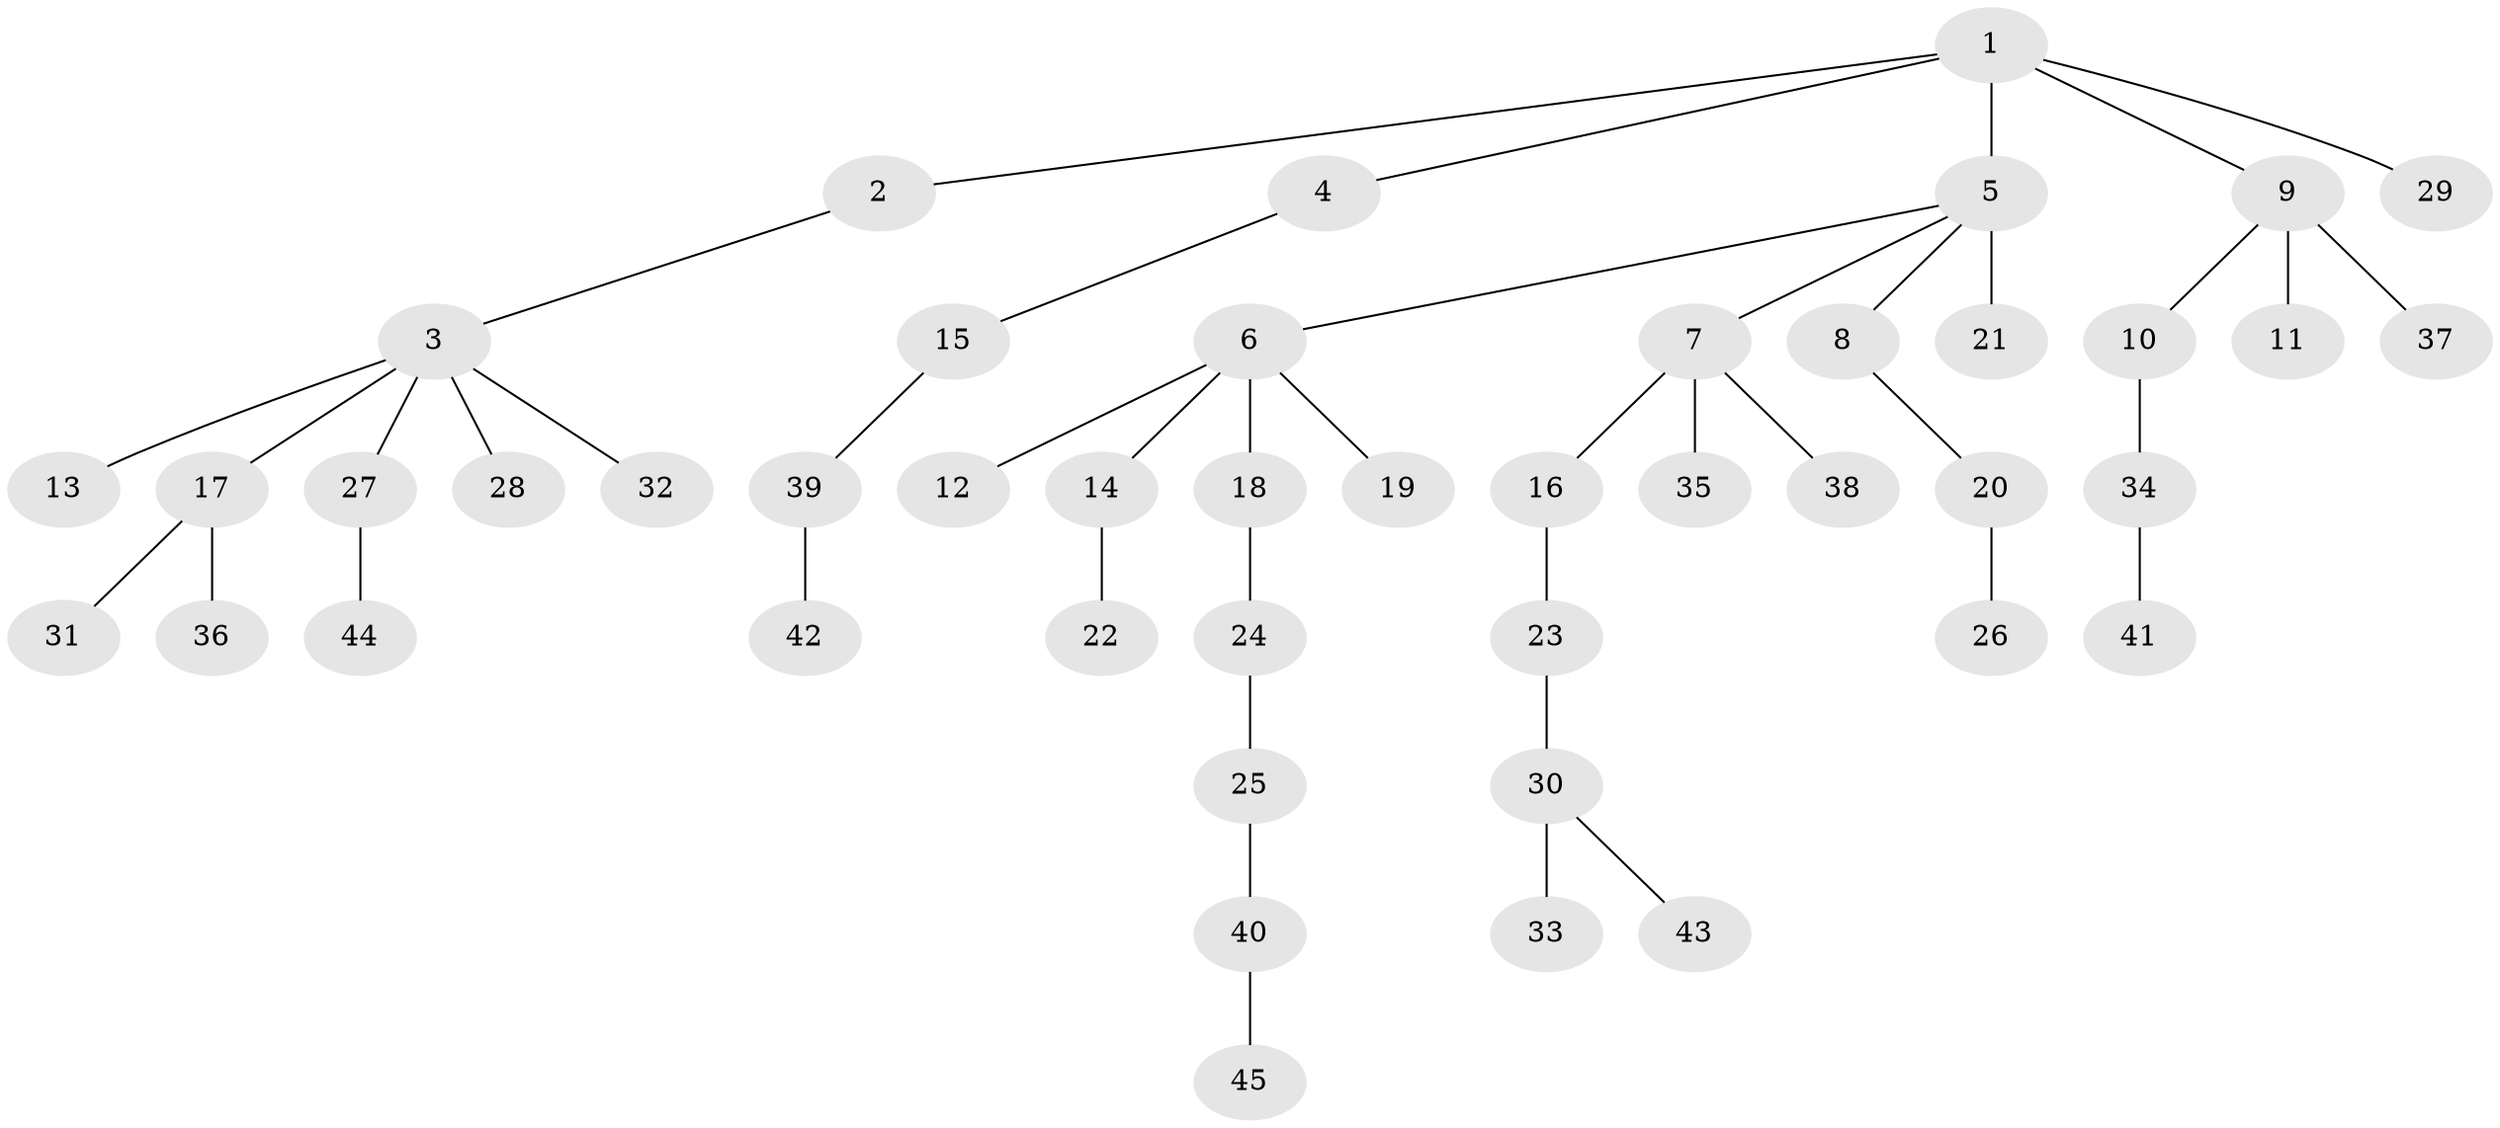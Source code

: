 // original degree distribution, {8: 0.009259259259259259, 3: 0.1574074074074074, 9: 0.009259259259259259, 4: 0.037037037037037035, 5: 0.027777777777777776, 2: 0.2037037037037037, 7: 0.009259259259259259, 1: 0.5370370370370371, 6: 0.009259259259259259}
// Generated by graph-tools (version 1.1) at 2025/51/03/04/25 22:51:29]
// undirected, 45 vertices, 44 edges
graph export_dot {
  node [color=gray90,style=filled];
  1;
  2;
  3;
  4;
  5;
  6;
  7;
  8;
  9;
  10;
  11;
  12;
  13;
  14;
  15;
  16;
  17;
  18;
  19;
  20;
  21;
  22;
  23;
  24;
  25;
  26;
  27;
  28;
  29;
  30;
  31;
  32;
  33;
  34;
  35;
  36;
  37;
  38;
  39;
  40;
  41;
  42;
  43;
  44;
  45;
  1 -- 2 [weight=1.0];
  1 -- 4 [weight=1.0];
  1 -- 5 [weight=1.0];
  1 -- 9 [weight=1.0];
  1 -- 29 [weight=1.0];
  2 -- 3 [weight=1.0];
  3 -- 13 [weight=1.0];
  3 -- 17 [weight=1.0];
  3 -- 27 [weight=1.0];
  3 -- 28 [weight=1.0];
  3 -- 32 [weight=1.0];
  4 -- 15 [weight=1.0];
  5 -- 6 [weight=1.0];
  5 -- 7 [weight=1.0];
  5 -- 8 [weight=1.0];
  5 -- 21 [weight=5.0];
  6 -- 12 [weight=1.0];
  6 -- 14 [weight=1.0];
  6 -- 18 [weight=1.0];
  6 -- 19 [weight=1.0];
  7 -- 16 [weight=1.0];
  7 -- 35 [weight=2.0];
  7 -- 38 [weight=1.0];
  8 -- 20 [weight=1.0];
  9 -- 10 [weight=1.0];
  9 -- 11 [weight=1.0];
  9 -- 37 [weight=3.0];
  10 -- 34 [weight=1.0];
  14 -- 22 [weight=2.0];
  15 -- 39 [weight=1.0];
  16 -- 23 [weight=1.0];
  17 -- 31 [weight=1.0];
  17 -- 36 [weight=1.0];
  18 -- 24 [weight=1.0];
  20 -- 26 [weight=1.0];
  23 -- 30 [weight=1.0];
  24 -- 25 [weight=1.0];
  25 -- 40 [weight=1.0];
  27 -- 44 [weight=1.0];
  30 -- 33 [weight=4.0];
  30 -- 43 [weight=1.0];
  34 -- 41 [weight=1.0];
  39 -- 42 [weight=1.0];
  40 -- 45 [weight=1.0];
}
